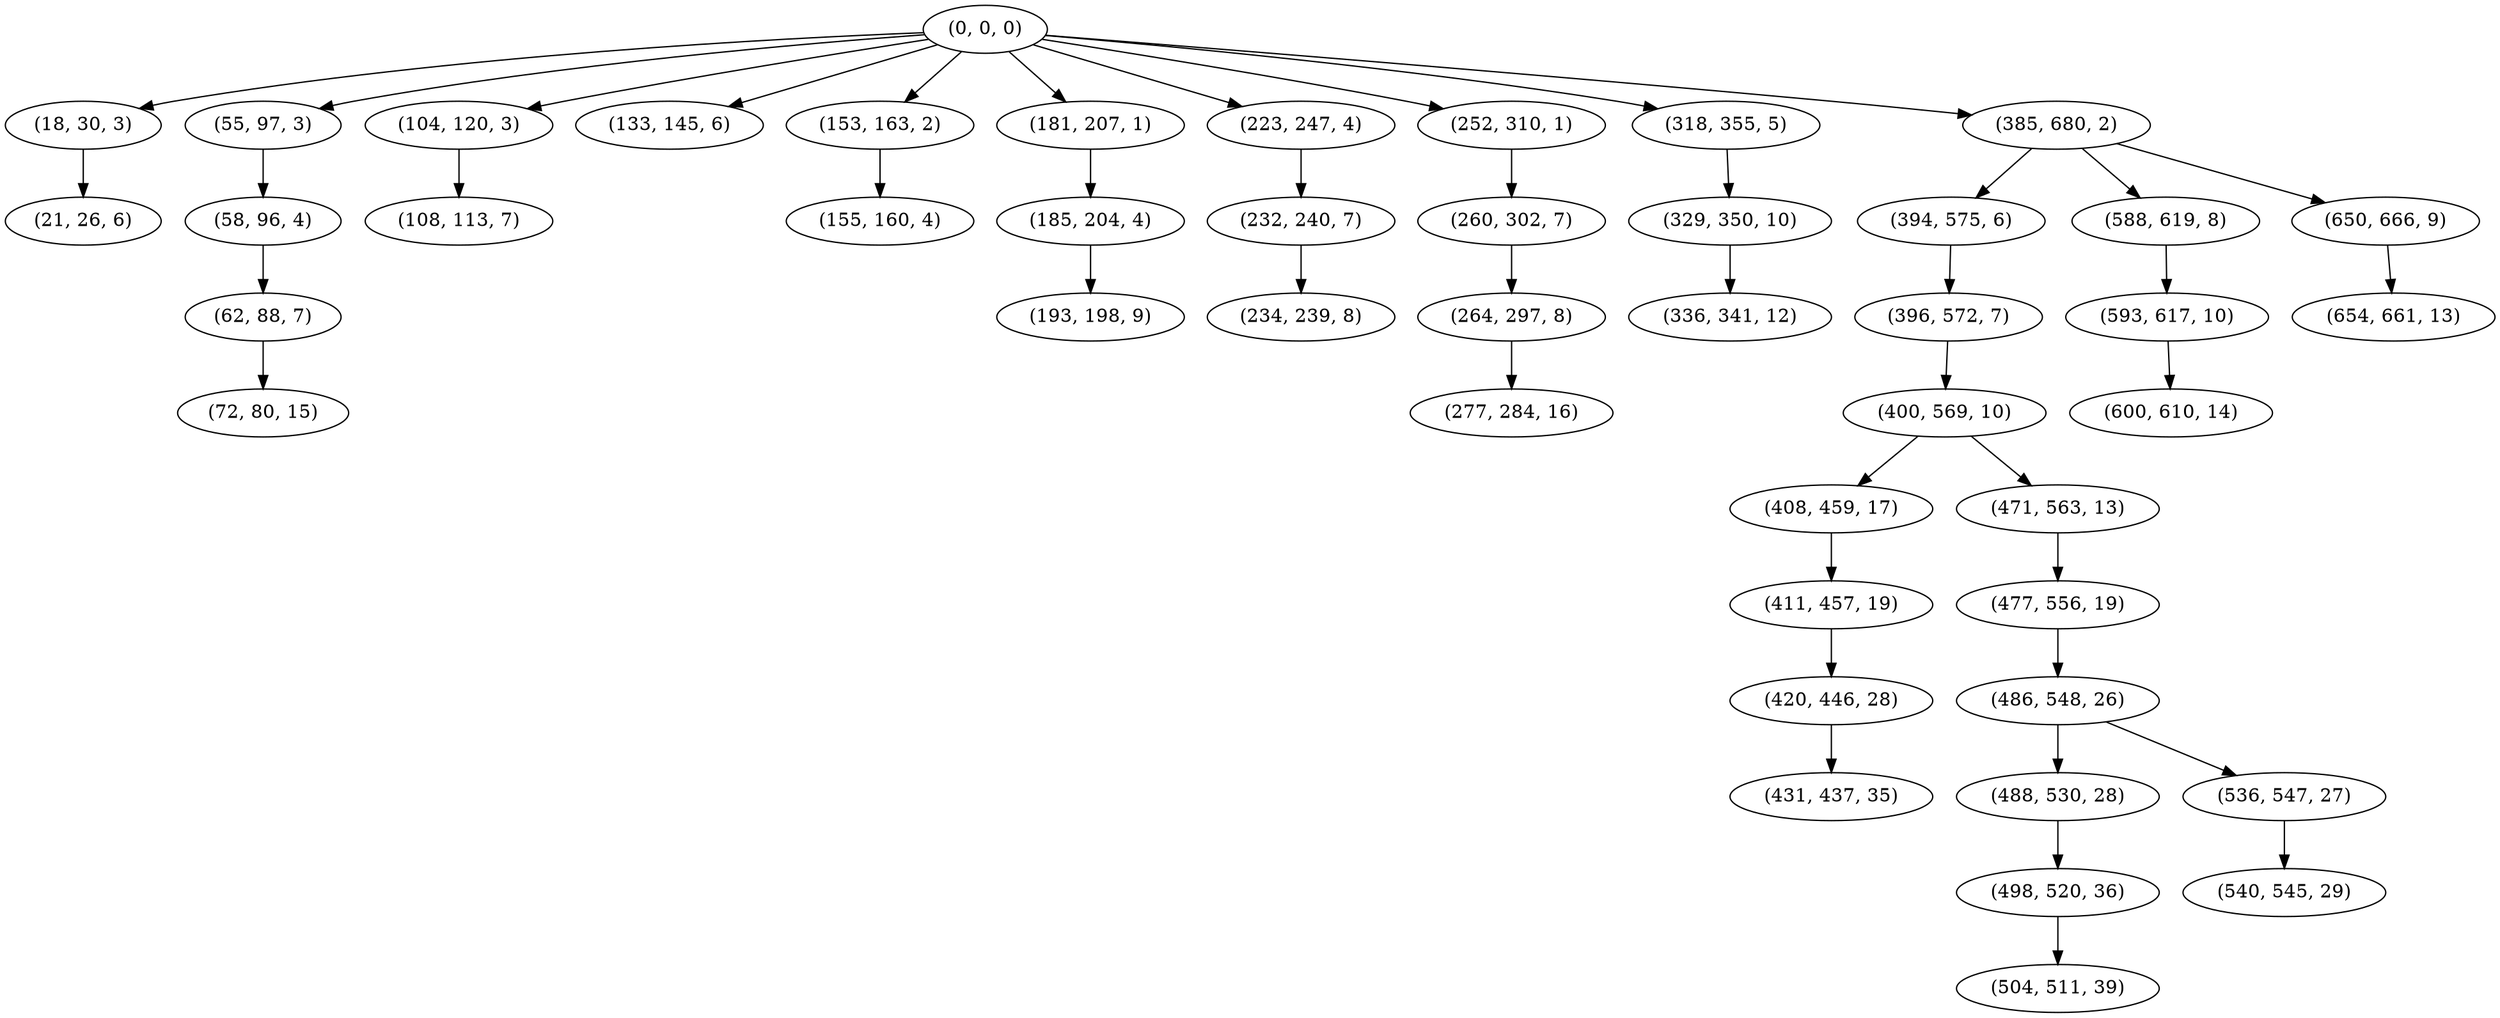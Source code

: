 digraph tree {
    "(0, 0, 0)";
    "(18, 30, 3)";
    "(21, 26, 6)";
    "(55, 97, 3)";
    "(58, 96, 4)";
    "(62, 88, 7)";
    "(72, 80, 15)";
    "(104, 120, 3)";
    "(108, 113, 7)";
    "(133, 145, 6)";
    "(153, 163, 2)";
    "(155, 160, 4)";
    "(181, 207, 1)";
    "(185, 204, 4)";
    "(193, 198, 9)";
    "(223, 247, 4)";
    "(232, 240, 7)";
    "(234, 239, 8)";
    "(252, 310, 1)";
    "(260, 302, 7)";
    "(264, 297, 8)";
    "(277, 284, 16)";
    "(318, 355, 5)";
    "(329, 350, 10)";
    "(336, 341, 12)";
    "(385, 680, 2)";
    "(394, 575, 6)";
    "(396, 572, 7)";
    "(400, 569, 10)";
    "(408, 459, 17)";
    "(411, 457, 19)";
    "(420, 446, 28)";
    "(431, 437, 35)";
    "(471, 563, 13)";
    "(477, 556, 19)";
    "(486, 548, 26)";
    "(488, 530, 28)";
    "(498, 520, 36)";
    "(504, 511, 39)";
    "(536, 547, 27)";
    "(540, 545, 29)";
    "(588, 619, 8)";
    "(593, 617, 10)";
    "(600, 610, 14)";
    "(650, 666, 9)";
    "(654, 661, 13)";
    "(0, 0, 0)" -> "(18, 30, 3)";
    "(0, 0, 0)" -> "(55, 97, 3)";
    "(0, 0, 0)" -> "(104, 120, 3)";
    "(0, 0, 0)" -> "(133, 145, 6)";
    "(0, 0, 0)" -> "(153, 163, 2)";
    "(0, 0, 0)" -> "(181, 207, 1)";
    "(0, 0, 0)" -> "(223, 247, 4)";
    "(0, 0, 0)" -> "(252, 310, 1)";
    "(0, 0, 0)" -> "(318, 355, 5)";
    "(0, 0, 0)" -> "(385, 680, 2)";
    "(18, 30, 3)" -> "(21, 26, 6)";
    "(55, 97, 3)" -> "(58, 96, 4)";
    "(58, 96, 4)" -> "(62, 88, 7)";
    "(62, 88, 7)" -> "(72, 80, 15)";
    "(104, 120, 3)" -> "(108, 113, 7)";
    "(153, 163, 2)" -> "(155, 160, 4)";
    "(181, 207, 1)" -> "(185, 204, 4)";
    "(185, 204, 4)" -> "(193, 198, 9)";
    "(223, 247, 4)" -> "(232, 240, 7)";
    "(232, 240, 7)" -> "(234, 239, 8)";
    "(252, 310, 1)" -> "(260, 302, 7)";
    "(260, 302, 7)" -> "(264, 297, 8)";
    "(264, 297, 8)" -> "(277, 284, 16)";
    "(318, 355, 5)" -> "(329, 350, 10)";
    "(329, 350, 10)" -> "(336, 341, 12)";
    "(385, 680, 2)" -> "(394, 575, 6)";
    "(385, 680, 2)" -> "(588, 619, 8)";
    "(385, 680, 2)" -> "(650, 666, 9)";
    "(394, 575, 6)" -> "(396, 572, 7)";
    "(396, 572, 7)" -> "(400, 569, 10)";
    "(400, 569, 10)" -> "(408, 459, 17)";
    "(400, 569, 10)" -> "(471, 563, 13)";
    "(408, 459, 17)" -> "(411, 457, 19)";
    "(411, 457, 19)" -> "(420, 446, 28)";
    "(420, 446, 28)" -> "(431, 437, 35)";
    "(471, 563, 13)" -> "(477, 556, 19)";
    "(477, 556, 19)" -> "(486, 548, 26)";
    "(486, 548, 26)" -> "(488, 530, 28)";
    "(486, 548, 26)" -> "(536, 547, 27)";
    "(488, 530, 28)" -> "(498, 520, 36)";
    "(498, 520, 36)" -> "(504, 511, 39)";
    "(536, 547, 27)" -> "(540, 545, 29)";
    "(588, 619, 8)" -> "(593, 617, 10)";
    "(593, 617, 10)" -> "(600, 610, 14)";
    "(650, 666, 9)" -> "(654, 661, 13)";
}
